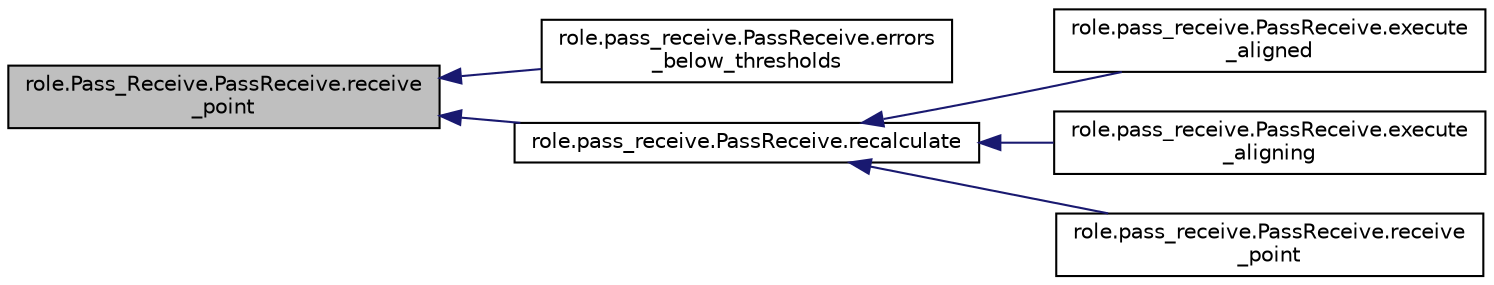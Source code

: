digraph "role.Pass_Receive.PassReceive.receive_point"
{
 // INTERACTIVE_SVG=YES
  edge [fontname="Helvetica",fontsize="10",labelfontname="Helvetica",labelfontsize="10"];
  node [fontname="Helvetica",fontsize="10",shape=record];
  rankdir="LR";
  Node1 [label="role.Pass_Receive.PassReceive.receive\l_point",height=0.2,width=0.4,color="black", fillcolor="grey75", style="filled", fontcolor="black"];
  Node1 -> Node2 [dir="back",color="midnightblue",fontsize="10",style="solid",fontname="Helvetica"];
  Node2 [label="role.pass_receive.PassReceive.errors\l_below_thresholds",height=0.2,width=0.4,color="black", fillcolor="white", style="filled",URL="$d8/dde/classrole_1_1pass__receive_1_1_pass_receive.html#addb769536975b019bb941956a3bd391a"];
  Node1 -> Node3 [dir="back",color="midnightblue",fontsize="10",style="solid",fontname="Helvetica"];
  Node3 [label="role.pass_receive.PassReceive.recalculate",height=0.2,width=0.4,color="black", fillcolor="white", style="filled",URL="$d8/dde/classrole_1_1pass__receive_1_1_pass_receive.html#aa6cbd346195c7ee374a4eea6c58428c2"];
  Node3 -> Node4 [dir="back",color="midnightblue",fontsize="10",style="solid",fontname="Helvetica"];
  Node4 [label="role.pass_receive.PassReceive.execute\l_aligned",height=0.2,width=0.4,color="black", fillcolor="white", style="filled",URL="$d8/dde/classrole_1_1pass__receive_1_1_pass_receive.html#a78a2690f7da8a2eb8281e03d7780e9bd"];
  Node3 -> Node5 [dir="back",color="midnightblue",fontsize="10",style="solid",fontname="Helvetica"];
  Node5 [label="role.pass_receive.PassReceive.execute\l_aligning",height=0.2,width=0.4,color="black", fillcolor="white", style="filled",URL="$d8/dde/classrole_1_1pass__receive_1_1_pass_receive.html#afbbe196628f4abab5fddecf2c59da6e6"];
  Node3 -> Node6 [dir="back",color="midnightblue",fontsize="10",style="solid",fontname="Helvetica"];
  Node6 [label="role.pass_receive.PassReceive.receive\l_point",height=0.2,width=0.4,color="black", fillcolor="white", style="filled",URL="$d8/dde/classrole_1_1pass__receive_1_1_pass_receive.html#aabd570ebffbf0c3d8141605f365fc39f"];
}
